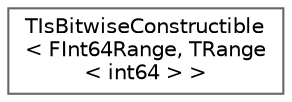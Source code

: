 digraph "Graphical Class Hierarchy"
{
 // INTERACTIVE_SVG=YES
 // LATEX_PDF_SIZE
  bgcolor="transparent";
  edge [fontname=Helvetica,fontsize=10,labelfontname=Helvetica,labelfontsize=10];
  node [fontname=Helvetica,fontsize=10,shape=box,height=0.2,width=0.4];
  rankdir="LR";
  Node0 [id="Node000000",label="TIsBitwiseConstructible\l\< FInt64Range, TRange\l\< int64 \> \>",height=0.2,width=0.4,color="grey40", fillcolor="white", style="filled",URL="$d2/d46/structTIsBitwiseConstructible_3_01FInt64Range_00_01TRange_3_01int64_01_4_01_4.html",tooltip=" "];
}
